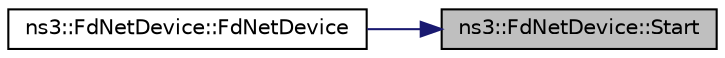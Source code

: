 digraph "ns3::FdNetDevice::Start"
{
 // LATEX_PDF_SIZE
  edge [fontname="Helvetica",fontsize="10",labelfontname="Helvetica",labelfontsize="10"];
  node [fontname="Helvetica",fontsize="10",shape=record];
  rankdir="RL";
  Node1 [label="ns3::FdNetDevice::Start",height=0.2,width=0.4,color="black", fillcolor="grey75", style="filled", fontcolor="black",tooltip="Set a start time for the device."];
  Node1 -> Node2 [dir="back",color="midnightblue",fontsize="10",style="solid",fontname="Helvetica"];
  Node2 [label="ns3::FdNetDevice::FdNetDevice",height=0.2,width=0.4,color="black", fillcolor="white", style="filled",URL="$classns3_1_1_fd_net_device.html#a81fa1519bf5abcb59cf902d74e264b53",tooltip="Constructor for the FdNetDevice."];
}
